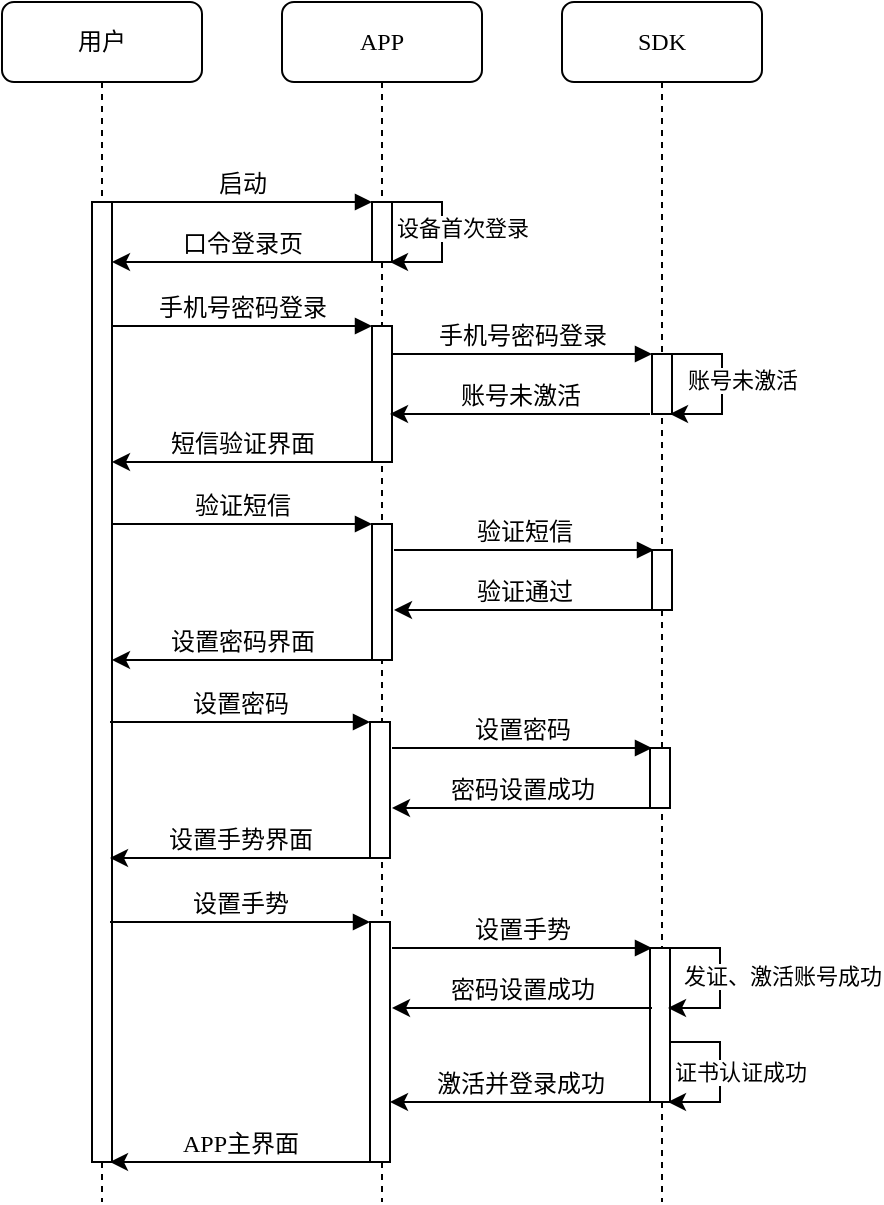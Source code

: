 <mxfile version="13.10.0" type="github">
  <diagram name="Page-1" id="13e1069c-82ec-6db2-03f1-153e76fe0fe0">
    <mxGraphModel dx="946" dy="547" grid="1" gridSize="10" guides="1" tooltips="1" connect="1" arrows="1" fold="1" page="1" pageScale="1" pageWidth="1100" pageHeight="850" background="#ffffff" math="0" shadow="0">
      <root>
        <mxCell id="0" />
        <mxCell id="1" parent="0" />
        <mxCell id="7baba1c4bc27f4b0-2" value="APP" style="shape=umlLifeline;perimeter=lifelinePerimeter;whiteSpace=wrap;html=1;container=1;collapsible=0;recursiveResize=0;outlineConnect=0;rounded=1;shadow=0;comic=0;labelBackgroundColor=none;strokeWidth=1;fontFamily=Verdana;fontSize=12;align=center;" parent="1" vertex="1">
          <mxGeometry x="289" y="80" width="100" height="600" as="geometry" />
        </mxCell>
        <mxCell id="7baba1c4bc27f4b0-10" value="" style="html=1;points=[];perimeter=orthogonalPerimeter;rounded=0;shadow=0;comic=0;labelBackgroundColor=none;strokeWidth=1;fontFamily=Verdana;fontSize=12;align=center;" parent="7baba1c4bc27f4b0-2" vertex="1">
          <mxGeometry x="45" y="100" width="10" height="30" as="geometry" />
        </mxCell>
        <mxCell id="CFkZNdyNAxo6naPSjFns-4" style="edgeStyle=orthogonalEdgeStyle;rounded=0;orthogonalLoop=1;jettySize=auto;html=1;entryX=0.9;entryY=0.609;entryDx=0;entryDy=0;entryPerimeter=0;" edge="1" parent="7baba1c4bc27f4b0-2">
          <mxGeometry relative="1" as="geometry">
            <mxPoint x="54" y="129.97" as="targetPoint" />
            <mxPoint x="55" y="104.9" as="sourcePoint" />
            <Array as="points">
              <mxPoint x="55" y="100" />
              <mxPoint x="80" y="100" />
              <mxPoint x="80" y="130" />
            </Array>
          </mxGeometry>
        </mxCell>
        <mxCell id="CFkZNdyNAxo6naPSjFns-5" value="设备首次登录" style="edgeLabel;html=1;align=center;verticalAlign=middle;resizable=0;points=[];" vertex="1" connectable="0" parent="CFkZNdyNAxo6naPSjFns-4">
          <mxGeometry x="-0.001" y="-1" relative="1" as="geometry">
            <mxPoint x="11" as="offset" />
          </mxGeometry>
        </mxCell>
        <mxCell id="CFkZNdyNAxo6naPSjFns-10" value="" style="html=1;points=[];perimeter=orthogonalPerimeter;rounded=0;shadow=0;comic=0;labelBackgroundColor=none;strokeWidth=1;fontFamily=Verdana;fontSize=12;align=center;" vertex="1" parent="7baba1c4bc27f4b0-2">
          <mxGeometry x="45" y="162" width="10" height="68" as="geometry" />
        </mxCell>
        <mxCell id="CFkZNdyNAxo6naPSjFns-16" value="" style="html=1;points=[];perimeter=orthogonalPerimeter;rounded=0;shadow=0;comic=0;labelBackgroundColor=none;strokeWidth=1;fontFamily=Verdana;fontSize=12;align=center;" vertex="1" parent="7baba1c4bc27f4b0-2">
          <mxGeometry x="45" y="261" width="10" height="68" as="geometry" />
        </mxCell>
        <mxCell id="7baba1c4bc27f4b0-3" value="SDK" style="shape=umlLifeline;perimeter=lifelinePerimeter;whiteSpace=wrap;html=1;container=1;collapsible=0;recursiveResize=0;outlineConnect=0;rounded=1;shadow=0;comic=0;labelBackgroundColor=none;strokeWidth=1;fontFamily=Verdana;fontSize=12;align=center;" parent="1" vertex="1">
          <mxGeometry x="429" y="80" width="100" height="600" as="geometry" />
        </mxCell>
        <mxCell id="CFkZNdyNAxo6naPSjFns-15" value="" style="html=1;points=[];perimeter=orthogonalPerimeter;rounded=0;shadow=0;comic=0;labelBackgroundColor=none;strokeWidth=1;fontFamily=Verdana;fontSize=12;align=center;" vertex="1" parent="7baba1c4bc27f4b0-3">
          <mxGeometry x="45" y="176" width="10" height="30" as="geometry" />
        </mxCell>
        <mxCell id="CFkZNdyNAxo6naPSjFns-18" value="" style="html=1;points=[];perimeter=orthogonalPerimeter;rounded=0;shadow=0;comic=0;labelBackgroundColor=none;strokeWidth=1;fontFamily=Verdana;fontSize=12;align=center;" vertex="1" parent="7baba1c4bc27f4b0-3">
          <mxGeometry x="45" y="274" width="10" height="30" as="geometry" />
        </mxCell>
        <mxCell id="7baba1c4bc27f4b0-8" value="用户" style="shape=umlLifeline;perimeter=lifelinePerimeter;whiteSpace=wrap;html=1;container=1;collapsible=0;recursiveResize=0;outlineConnect=0;rounded=1;shadow=0;comic=0;labelBackgroundColor=none;strokeWidth=1;fontFamily=Verdana;fontSize=12;align=center;" parent="1" vertex="1">
          <mxGeometry x="149" y="80" width="100" height="600" as="geometry" />
        </mxCell>
        <mxCell id="7baba1c4bc27f4b0-9" value="" style="html=1;points=[];perimeter=orthogonalPerimeter;rounded=0;shadow=0;comic=0;labelBackgroundColor=none;strokeWidth=1;fontFamily=Verdana;fontSize=12;align=center;" parent="7baba1c4bc27f4b0-8" vertex="1">
          <mxGeometry x="45" y="100" width="10" height="480" as="geometry" />
        </mxCell>
        <mxCell id="7baba1c4bc27f4b0-11" value="启动" style="html=1;verticalAlign=bottom;endArrow=block;entryX=0;entryY=0;labelBackgroundColor=none;fontFamily=Verdana;fontSize=12;edgeStyle=elbowEdgeStyle;elbow=vertical;" parent="1" source="7baba1c4bc27f4b0-9" target="7baba1c4bc27f4b0-10" edge="1">
          <mxGeometry relative="1" as="geometry">
            <mxPoint x="269" y="190" as="sourcePoint" />
          </mxGeometry>
        </mxCell>
        <mxCell id="CFkZNdyNAxo6naPSjFns-7" value="口令登录页" style="html=1;verticalAlign=bottom;endArrow=none;entryX=0;entryY=0;labelBackgroundColor=none;fontFamily=Verdana;fontSize=12;edgeStyle=elbowEdgeStyle;elbow=vertical;startArrow=classic;startFill=1;endFill=0;" edge="1" parent="1">
          <mxGeometry relative="1" as="geometry">
            <mxPoint x="204" y="210" as="sourcePoint" />
            <mxPoint x="334" y="210" as="targetPoint" />
          </mxGeometry>
        </mxCell>
        <mxCell id="CFkZNdyNAxo6naPSjFns-8" value="手机号密码登录" style="html=1;verticalAlign=bottom;endArrow=block;entryX=0;entryY=0;labelBackgroundColor=none;fontFamily=Verdana;fontSize=12;edgeStyle=elbowEdgeStyle;elbow=vertical;" edge="1" parent="1">
          <mxGeometry relative="1" as="geometry">
            <mxPoint x="204" y="242" as="sourcePoint" />
            <mxPoint x="334" y="242" as="targetPoint" />
          </mxGeometry>
        </mxCell>
        <mxCell id="CFkZNdyNAxo6naPSjFns-9" value="手机号密码登录" style="html=1;verticalAlign=bottom;endArrow=block;entryX=0;entryY=0;labelBackgroundColor=none;fontFamily=Verdana;fontSize=12;edgeStyle=elbowEdgeStyle;elbow=vertical;" edge="1" parent="1">
          <mxGeometry relative="1" as="geometry">
            <mxPoint x="344" y="256" as="sourcePoint" />
            <mxPoint x="474" y="256" as="targetPoint" />
          </mxGeometry>
        </mxCell>
        <mxCell id="CFkZNdyNAxo6naPSjFns-11" style="edgeStyle=orthogonalEdgeStyle;rounded=0;orthogonalLoop=1;jettySize=auto;html=1;entryX=0.9;entryY=0.609;entryDx=0;entryDy=0;entryPerimeter=0;" edge="1" parent="1">
          <mxGeometry relative="1" as="geometry">
            <mxPoint x="483" y="285.97" as="targetPoint" />
            <mxPoint x="484" y="260.9" as="sourcePoint" />
            <Array as="points">
              <mxPoint x="484" y="256" />
              <mxPoint x="509" y="256" />
              <mxPoint x="509" y="286" />
            </Array>
          </mxGeometry>
        </mxCell>
        <mxCell id="CFkZNdyNAxo6naPSjFns-12" value="账号未激活" style="edgeLabel;html=1;align=center;verticalAlign=middle;resizable=0;points=[];" vertex="1" connectable="0" parent="CFkZNdyNAxo6naPSjFns-11">
          <mxGeometry x="-0.001" y="-1" relative="1" as="geometry">
            <mxPoint x="11" as="offset" />
          </mxGeometry>
        </mxCell>
        <mxCell id="CFkZNdyNAxo6naPSjFns-13" value="账号未激活" style="html=1;verticalAlign=bottom;endArrow=none;entryX=0;entryY=0;labelBackgroundColor=none;fontFamily=Verdana;fontSize=12;edgeStyle=elbowEdgeStyle;elbow=vertical;startArrow=classic;startFill=1;endFill=0;" edge="1" parent="1">
          <mxGeometry relative="1" as="geometry">
            <mxPoint x="343" y="286" as="sourcePoint" />
            <mxPoint x="473" y="286" as="targetPoint" />
          </mxGeometry>
        </mxCell>
        <mxCell id="CFkZNdyNAxo6naPSjFns-14" value="短信验证界面" style="html=1;verticalAlign=bottom;endArrow=none;entryX=0;entryY=0;labelBackgroundColor=none;fontFamily=Verdana;fontSize=12;edgeStyle=elbowEdgeStyle;elbow=vertical;startArrow=classic;startFill=1;endFill=0;" edge="1" parent="1">
          <mxGeometry relative="1" as="geometry">
            <mxPoint x="204" y="310" as="sourcePoint" />
            <mxPoint x="334" y="310" as="targetPoint" />
          </mxGeometry>
        </mxCell>
        <mxCell id="CFkZNdyNAxo6naPSjFns-17" value="验证短信" style="html=1;verticalAlign=bottom;endArrow=block;entryX=0;entryY=0;labelBackgroundColor=none;fontFamily=Verdana;fontSize=12;edgeStyle=elbowEdgeStyle;elbow=vertical;" edge="1" parent="1">
          <mxGeometry relative="1" as="geometry">
            <mxPoint x="204" y="341" as="sourcePoint" />
            <mxPoint x="334" y="341" as="targetPoint" />
          </mxGeometry>
        </mxCell>
        <mxCell id="CFkZNdyNAxo6naPSjFns-19" value="验证短信" style="html=1;verticalAlign=bottom;endArrow=block;entryX=0;entryY=0;labelBackgroundColor=none;fontFamily=Verdana;fontSize=12;edgeStyle=elbowEdgeStyle;elbow=vertical;" edge="1" parent="1">
          <mxGeometry relative="1" as="geometry">
            <mxPoint x="345" y="354" as="sourcePoint" />
            <mxPoint x="475" y="354" as="targetPoint" />
          </mxGeometry>
        </mxCell>
        <mxCell id="CFkZNdyNAxo6naPSjFns-20" value="验证通过" style="html=1;verticalAlign=bottom;endArrow=none;entryX=0;entryY=0;labelBackgroundColor=none;fontFamily=Verdana;fontSize=12;edgeStyle=elbowEdgeStyle;elbow=vertical;startArrow=classic;startFill=1;endFill=0;" edge="1" parent="1">
          <mxGeometry relative="1" as="geometry">
            <mxPoint x="345" y="384" as="sourcePoint" />
            <mxPoint x="475" y="384" as="targetPoint" />
          </mxGeometry>
        </mxCell>
        <mxCell id="CFkZNdyNAxo6naPSjFns-21" value="设置密码界面" style="html=1;verticalAlign=bottom;endArrow=none;entryX=0;entryY=0;labelBackgroundColor=none;fontFamily=Verdana;fontSize=12;edgeStyle=elbowEdgeStyle;elbow=vertical;startArrow=classic;startFill=1;endFill=0;" edge="1" parent="1">
          <mxGeometry relative="1" as="geometry">
            <mxPoint x="204" y="409" as="sourcePoint" />
            <mxPoint x="334" y="409" as="targetPoint" />
          </mxGeometry>
        </mxCell>
        <mxCell id="CFkZNdyNAxo6naPSjFns-22" value="" style="html=1;points=[];perimeter=orthogonalPerimeter;rounded=0;shadow=0;comic=0;labelBackgroundColor=none;strokeWidth=1;fontFamily=Verdana;fontSize=12;align=center;" vertex="1" parent="1">
          <mxGeometry x="333" y="440" width="10" height="68" as="geometry" />
        </mxCell>
        <mxCell id="CFkZNdyNAxo6naPSjFns-23" value="" style="html=1;points=[];perimeter=orthogonalPerimeter;rounded=0;shadow=0;comic=0;labelBackgroundColor=none;strokeWidth=1;fontFamily=Verdana;fontSize=12;align=center;" vertex="1" parent="1">
          <mxGeometry x="473" y="453" width="10" height="30" as="geometry" />
        </mxCell>
        <mxCell id="CFkZNdyNAxo6naPSjFns-24" value="设置密码" style="html=1;verticalAlign=bottom;endArrow=block;entryX=0;entryY=0;labelBackgroundColor=none;fontFamily=Verdana;fontSize=12;edgeStyle=elbowEdgeStyle;elbow=vertical;" edge="1" parent="1">
          <mxGeometry relative="1" as="geometry">
            <mxPoint x="203" y="440" as="sourcePoint" />
            <mxPoint x="333" y="440" as="targetPoint" />
          </mxGeometry>
        </mxCell>
        <mxCell id="CFkZNdyNAxo6naPSjFns-25" value="设置密码" style="html=1;verticalAlign=bottom;endArrow=block;entryX=0;entryY=0;labelBackgroundColor=none;fontFamily=Verdana;fontSize=12;edgeStyle=elbowEdgeStyle;elbow=horizontal;" edge="1" parent="1">
          <mxGeometry relative="1" as="geometry">
            <mxPoint x="344" y="453" as="sourcePoint" />
            <mxPoint x="474" y="453" as="targetPoint" />
          </mxGeometry>
        </mxCell>
        <mxCell id="CFkZNdyNAxo6naPSjFns-26" value="密码设置成功" style="html=1;verticalAlign=bottom;endArrow=none;entryX=0;entryY=0;labelBackgroundColor=none;fontFamily=Verdana;fontSize=12;edgeStyle=elbowEdgeStyle;elbow=vertical;startArrow=classic;startFill=1;endFill=0;" edge="1" parent="1">
          <mxGeometry relative="1" as="geometry">
            <mxPoint x="344" y="483" as="sourcePoint" />
            <mxPoint x="474" y="483" as="targetPoint" />
          </mxGeometry>
        </mxCell>
        <mxCell id="CFkZNdyNAxo6naPSjFns-27" value="设置手势界面" style="html=1;verticalAlign=bottom;endArrow=none;entryX=0;entryY=0;labelBackgroundColor=none;fontFamily=Verdana;fontSize=12;edgeStyle=elbowEdgeStyle;elbow=vertical;startArrow=classic;startFill=1;endFill=0;" edge="1" parent="1">
          <mxGeometry relative="1" as="geometry">
            <mxPoint x="203" y="508" as="sourcePoint" />
            <mxPoint x="333" y="508" as="targetPoint" />
          </mxGeometry>
        </mxCell>
        <mxCell id="CFkZNdyNAxo6naPSjFns-28" value="" style="html=1;points=[];perimeter=orthogonalPerimeter;rounded=0;shadow=0;comic=0;labelBackgroundColor=none;strokeWidth=1;fontFamily=Verdana;fontSize=12;align=center;" vertex="1" parent="1">
          <mxGeometry x="333" y="540" width="10" height="120" as="geometry" />
        </mxCell>
        <mxCell id="CFkZNdyNAxo6naPSjFns-29" value="" style="html=1;points=[];perimeter=orthogonalPerimeter;rounded=0;shadow=0;comic=0;labelBackgroundColor=none;strokeWidth=1;fontFamily=Verdana;fontSize=12;align=center;" vertex="1" parent="1">
          <mxGeometry x="473" y="553" width="10" height="77" as="geometry" />
        </mxCell>
        <mxCell id="CFkZNdyNAxo6naPSjFns-30" value="设置手势" style="html=1;verticalAlign=bottom;endArrow=block;entryX=0;entryY=0;labelBackgroundColor=none;fontFamily=Verdana;fontSize=12;edgeStyle=elbowEdgeStyle;elbow=vertical;" edge="1" parent="1">
          <mxGeometry relative="1" as="geometry">
            <mxPoint x="203" y="540" as="sourcePoint" />
            <mxPoint x="333" y="540" as="targetPoint" />
          </mxGeometry>
        </mxCell>
        <mxCell id="CFkZNdyNAxo6naPSjFns-31" value="设置手势" style="html=1;verticalAlign=bottom;endArrow=block;entryX=0;entryY=0;labelBackgroundColor=none;fontFamily=Verdana;fontSize=12;edgeStyle=elbowEdgeStyle;elbow=horizontal;" edge="1" parent="1">
          <mxGeometry relative="1" as="geometry">
            <mxPoint x="344" y="553" as="sourcePoint" />
            <mxPoint x="474" y="553" as="targetPoint" />
          </mxGeometry>
        </mxCell>
        <mxCell id="CFkZNdyNAxo6naPSjFns-32" value="密码设置成功" style="html=1;verticalAlign=bottom;endArrow=none;entryX=0;entryY=0;labelBackgroundColor=none;fontFamily=Verdana;fontSize=12;edgeStyle=elbowEdgeStyle;elbow=vertical;startArrow=classic;startFill=1;endFill=0;" edge="1" parent="1">
          <mxGeometry relative="1" as="geometry">
            <mxPoint x="344" y="583" as="sourcePoint" />
            <mxPoint x="474" y="583" as="targetPoint" />
          </mxGeometry>
        </mxCell>
        <mxCell id="CFkZNdyNAxo6naPSjFns-33" value="APP主界面" style="html=1;verticalAlign=bottom;endArrow=none;entryX=0;entryY=0;labelBackgroundColor=none;fontFamily=Verdana;fontSize=12;edgeStyle=elbowEdgeStyle;elbow=vertical;startArrow=classic;startFill=1;endFill=0;" edge="1" parent="1">
          <mxGeometry relative="1" as="geometry">
            <mxPoint x="203" y="660" as="sourcePoint" />
            <mxPoint x="333" y="660" as="targetPoint" />
          </mxGeometry>
        </mxCell>
        <mxCell id="CFkZNdyNAxo6naPSjFns-34" style="edgeStyle=orthogonalEdgeStyle;rounded=0;orthogonalLoop=1;jettySize=auto;html=1;entryX=0.9;entryY=0.609;entryDx=0;entryDy=0;entryPerimeter=0;" edge="1" parent="1">
          <mxGeometry relative="1" as="geometry">
            <mxPoint x="482" y="582.97" as="targetPoint" />
            <mxPoint x="483" y="557.9" as="sourcePoint" />
            <Array as="points">
              <mxPoint x="483" y="553" />
              <mxPoint x="508" y="553" />
              <mxPoint x="508" y="583" />
            </Array>
          </mxGeometry>
        </mxCell>
        <mxCell id="CFkZNdyNAxo6naPSjFns-35" value="发证、激活账号成功" style="edgeLabel;html=1;align=center;verticalAlign=middle;resizable=0;points=[];" vertex="1" connectable="0" parent="CFkZNdyNAxo6naPSjFns-34">
          <mxGeometry x="-0.001" y="-1" relative="1" as="geometry">
            <mxPoint x="32" y="1" as="offset" />
          </mxGeometry>
        </mxCell>
        <mxCell id="CFkZNdyNAxo6naPSjFns-36" style="edgeStyle=orthogonalEdgeStyle;rounded=0;orthogonalLoop=1;jettySize=auto;html=1;entryX=0.9;entryY=0.609;entryDx=0;entryDy=0;entryPerimeter=0;" edge="1" parent="1">
          <mxGeometry relative="1" as="geometry">
            <mxPoint x="482" y="629.97" as="targetPoint" />
            <mxPoint x="483" y="604.9" as="sourcePoint" />
            <Array as="points">
              <mxPoint x="483" y="600" />
              <mxPoint x="508" y="600" />
              <mxPoint x="508" y="630" />
            </Array>
          </mxGeometry>
        </mxCell>
        <mxCell id="CFkZNdyNAxo6naPSjFns-37" value="证书认证成功" style="edgeLabel;html=1;align=center;verticalAlign=middle;resizable=0;points=[];" vertex="1" connectable="0" parent="CFkZNdyNAxo6naPSjFns-36">
          <mxGeometry x="-0.001" y="-1" relative="1" as="geometry">
            <mxPoint x="11" y="2" as="offset" />
          </mxGeometry>
        </mxCell>
        <mxCell id="CFkZNdyNAxo6naPSjFns-38" value="激活并登录成功" style="html=1;verticalAlign=bottom;endArrow=none;entryX=0;entryY=0;labelBackgroundColor=none;fontFamily=Verdana;fontSize=12;edgeStyle=elbowEdgeStyle;elbow=vertical;startArrow=classic;startFill=1;endFill=0;" edge="1" parent="1">
          <mxGeometry relative="1" as="geometry">
            <mxPoint x="343" y="630" as="sourcePoint" />
            <mxPoint x="473" y="630" as="targetPoint" />
          </mxGeometry>
        </mxCell>
      </root>
    </mxGraphModel>
  </diagram>
</mxfile>
